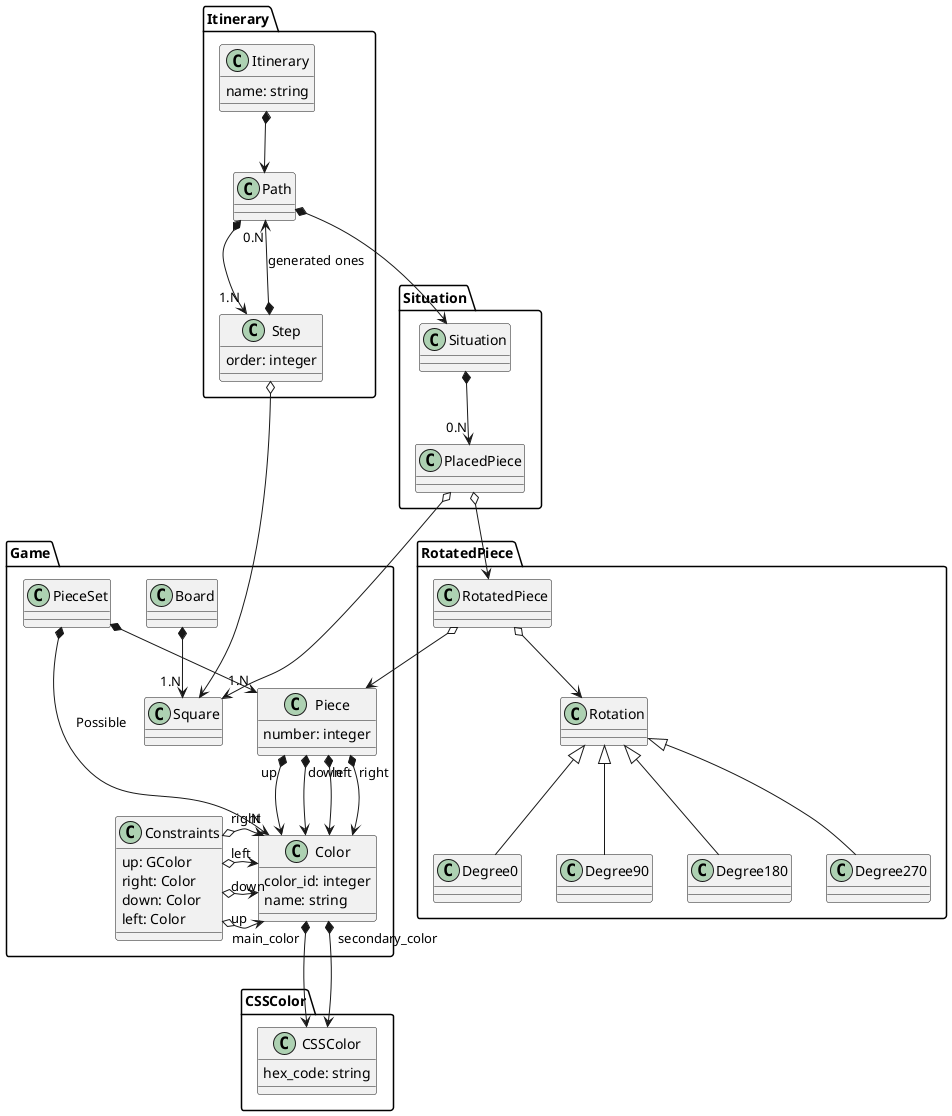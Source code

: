 @startuml
package CSSColor{
    class CSSColor {
        hex_code: string
    }
}
package Game{
    class Board
    class Square
    class PieceSet
    class Color {
        color_id: integer
        name: string
    }
    class Piece {
        number: integer
    }
    class Constraints {
        up: GColor
        right: Color
        down: Color
        left: Color
    }
    Constraints "up" o-right-> Game.Color
    Constraints "down" o-right-> Game.Color
    Constraints "left" o-right-> Game.Color
    Constraints "right" o-right-> Game.Color

    Board *--> "1.N" Square
    PieceSet *--> "N" Color: Possible
    PieceSet *--> "1.N" Piece
    Color "main_color" *--> CSSColor.CSSColor
    Color "secondary_color" *--> CSSColor.CSSColor
    Piece "up" *--> Color
    Piece "down" *--> Color
    Piece "left" *--> Color
    Piece "right" *--> Color
}
package RotatedPiece{

    class RotatedPiece
    class Rotation
    RotatedPiece o--> Rotation
    RotatedPiece o--> Game.Piece
    Rotation <|-- Degree0
    Rotation <|-- Degree90
    Rotation <|-- Degree180
    Rotation <|-- Degree270
}

package Situation {
    class Situation
    class PlacedPiece

    PlacedPiece o--> RotatedPiece.RotatedPiece
    Situation *--> "0.N" PlacedPiece
}

package Itinerary {
    class Itinerary {
        name: string
    }
    class Path
    class Step {
        order: integer
    }

    Path *--> "1.N" Step
    Itinerary *--> Path
    Step *--> "0.N" Path : "generated ones"
}

Path *--> Situation.Situation
PlacedPiece o--> Square
Step o--> Square
@enduml